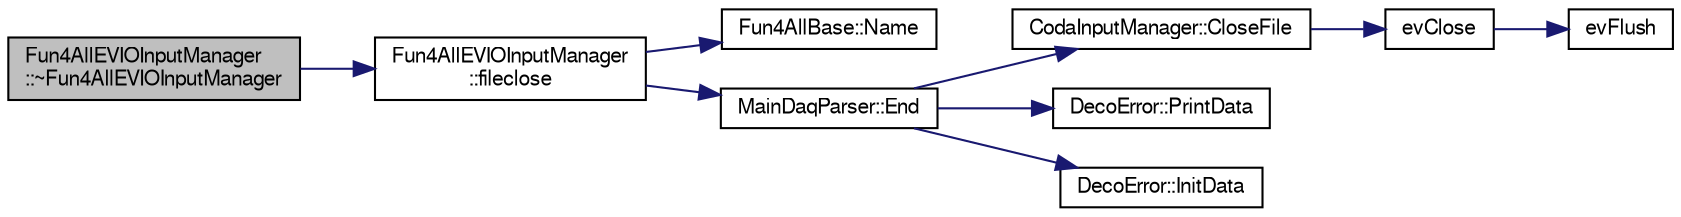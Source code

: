 digraph "Fun4AllEVIOInputManager::~Fun4AllEVIOInputManager"
{
  bgcolor="transparent";
  edge [fontname="FreeSans",fontsize="10",labelfontname="FreeSans",labelfontsize="10"];
  node [fontname="FreeSans",fontsize="10",shape=record];
  rankdir="LR";
  Node1 [label="Fun4AllEVIOInputManager\l::~Fun4AllEVIOInputManager",height=0.2,width=0.4,color="black", fillcolor="grey75", style="filled" fontcolor="black"];
  Node1 -> Node2 [color="midnightblue",fontsize="10",style="solid",fontname="FreeSans"];
  Node2 [label="Fun4AllEVIOInputManager\l::fileclose",height=0.2,width=0.4,color="black",URL="$d3/d97/classFun4AllEVIOInputManager.html#aca6fa35ad65d77d32c361bdf4f2b6759"];
  Node2 -> Node3 [color="midnightblue",fontsize="10",style="solid",fontname="FreeSans"];
  Node3 [label="Fun4AllBase::Name",height=0.2,width=0.4,color="black",URL="$d5/dec/classFun4AllBase.html#a41f9ac377743d046f590617fd6f4f0ed",tooltip="Returns the name of this module. "];
  Node2 -> Node4 [color="midnightblue",fontsize="10",style="solid",fontname="FreeSans"];
  Node4 [label="MainDaqParser::End",height=0.2,width=0.4,color="black",URL="$df/dcd/classMainDaqParser.html#ade90d9a3b3b05b89cc47a4bc4f1b194c"];
  Node4 -> Node5 [color="midnightblue",fontsize="10",style="solid",fontname="FreeSans"];
  Node5 [label="CodaInputManager::CloseFile",height=0.2,width=0.4,color="black",URL="$d9/de8/classCodaInputManager.html#a683d92ec87ad857149fcabc1e7d8471a"];
  Node5 -> Node6 [color="midnightblue",fontsize="10",style="solid",fontname="FreeSans"];
  Node6 [label="evClose",height=0.2,width=0.4,color="black",URL="$d9/dca/evio_8c.html#a2f48414e60ed98e36184c0d714927134"];
  Node6 -> Node7 [color="midnightblue",fontsize="10",style="solid",fontname="FreeSans"];
  Node7 [label="evFlush",height=0.2,width=0.4,color="black",URL="$d9/dca/evio_8c.html#acb33f16a6cc76b4da916bfd03181de96"];
  Node4 -> Node8 [color="midnightblue",fontsize="10",style="solid",fontname="FreeSans"];
  Node8 [label="DecoError::PrintData",height=0.2,width=0.4,color="black",URL="$d3/d6b/classDecoError.html#a6e598b6cd3a4a17f7193031f2dfdca1e"];
  Node4 -> Node9 [color="midnightblue",fontsize="10",style="solid",fontname="FreeSans"];
  Node9 [label="DecoError::InitData",height=0.2,width=0.4,color="black",URL="$d3/d6b/classDecoError.html#a8ea670df7e092ef7ab05de0ffb383d41"];
}
